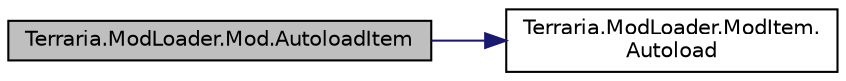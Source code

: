 digraph "Terraria.ModLoader.Mod.AutoloadItem"
{
  edge [fontname="Helvetica",fontsize="10",labelfontname="Helvetica",labelfontsize="10"];
  node [fontname="Helvetica",fontsize="10",shape=record];
  rankdir="LR";
  Node141 [label="Terraria.ModLoader.Mod.AutoloadItem",height=0.2,width=0.4,color="black", fillcolor="grey75", style="filled", fontcolor="black"];
  Node141 -> Node142 [color="midnightblue",fontsize="10",style="solid",fontname="Helvetica"];
  Node142 [label="Terraria.ModLoader.ModItem.\lAutoload",height=0.2,width=0.4,color="black", fillcolor="white", style="filled",URL="$class_terraria_1_1_mod_loader_1_1_mod_item.html#aba9ed6109a5d3b87eeae1da58970422b",tooltip="Allows you to automatically load an item instead of using Mod.AddItem. Return true to allow autoloadi..."];
}
